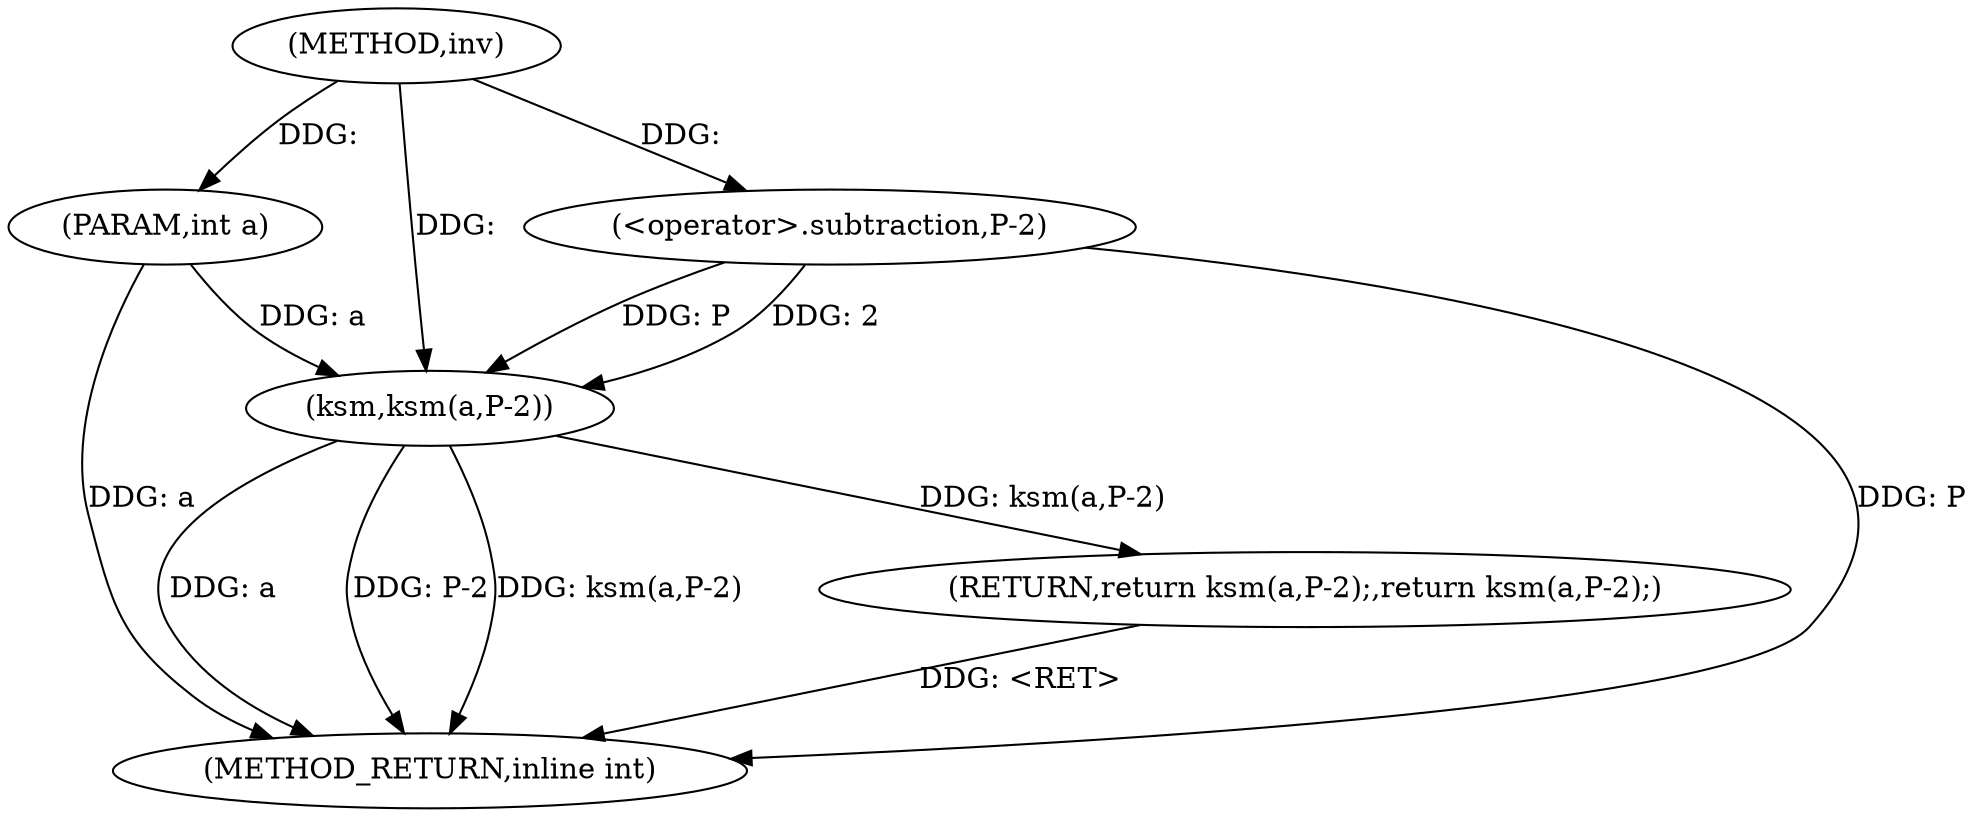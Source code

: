 digraph "inv" {  
"1000256" [label = "(METHOD,inv)" ]
"1000265" [label = "(METHOD_RETURN,inline int)" ]
"1000257" [label = "(PARAM,int a)" ]
"1000259" [label = "(RETURN,return ksm(a,P-2);,return ksm(a,P-2);)" ]
"1000260" [label = "(ksm,ksm(a,P-2))" ]
"1000262" [label = "(<operator>.subtraction,P-2)" ]
  "1000257" -> "1000265"  [ label = "DDG: a"] 
  "1000260" -> "1000265"  [ label = "DDG: a"] 
  "1000260" -> "1000265"  [ label = "DDG: P-2"] 
  "1000260" -> "1000265"  [ label = "DDG: ksm(a,P-2)"] 
  "1000259" -> "1000265"  [ label = "DDG: <RET>"] 
  "1000262" -> "1000265"  [ label = "DDG: P"] 
  "1000256" -> "1000257"  [ label = "DDG: "] 
  "1000260" -> "1000259"  [ label = "DDG: ksm(a,P-2)"] 
  "1000257" -> "1000260"  [ label = "DDG: a"] 
  "1000256" -> "1000260"  [ label = "DDG: "] 
  "1000262" -> "1000260"  [ label = "DDG: P"] 
  "1000262" -> "1000260"  [ label = "DDG: 2"] 
  "1000256" -> "1000262"  [ label = "DDG: "] 
}
